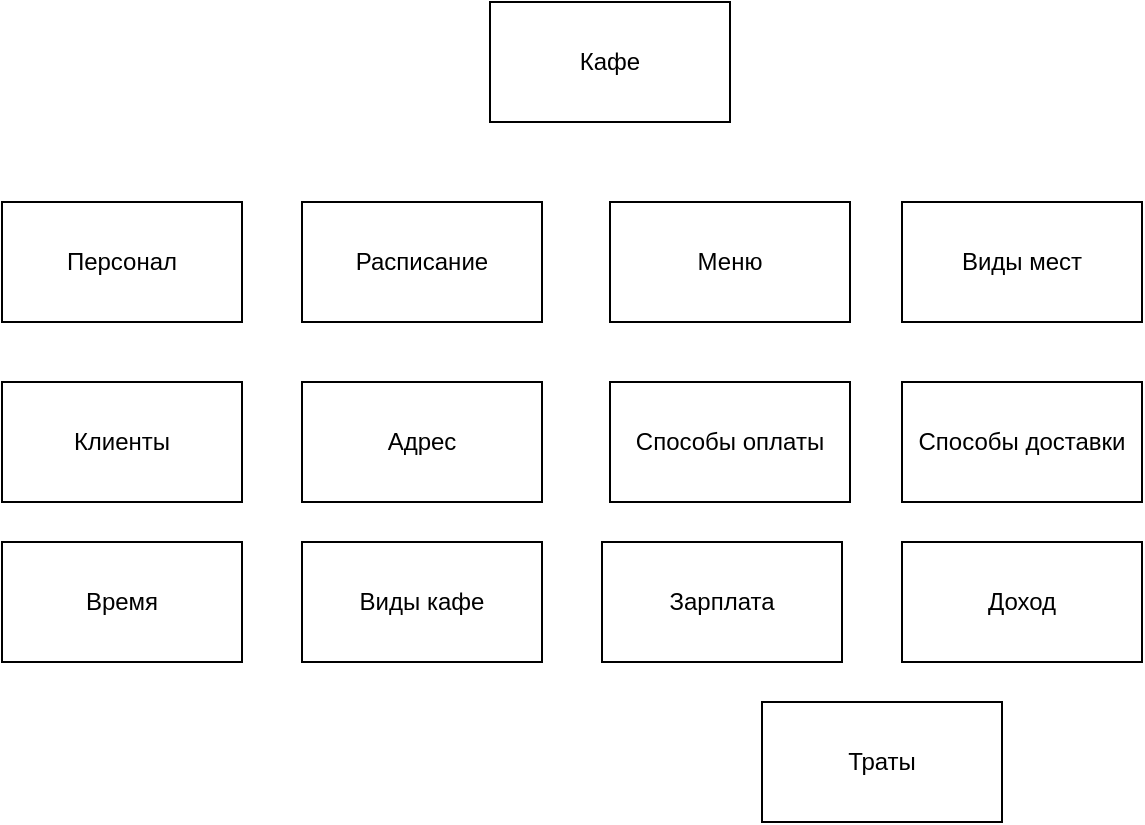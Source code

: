 <mxfile version="20.5.1" type="device" pages="3"><diagram id="cCAOl8lDraSoDl5zudFF" name="Страница 1"><mxGraphModel dx="763" dy="397" grid="1" gridSize="10" guides="1" tooltips="1" connect="1" arrows="1" fold="1" page="1" pageScale="1" pageWidth="827" pageHeight="1169" math="0" shadow="0"><root><mxCell id="0"/><mxCell id="1" parent="0"/><mxCell id="7pcDBhsa7d6aSbniwN7m-1" value="Кафе" style="rounded=0;whiteSpace=wrap;html=1;" parent="1" vertex="1"><mxGeometry x="354" y="30" width="120" height="60" as="geometry"/></mxCell><mxCell id="7pcDBhsa7d6aSbniwN7m-2" value="Персонал" style="whiteSpace=wrap;html=1;" parent="1" vertex="1"><mxGeometry x="110" y="130" width="120" height="60" as="geometry"/></mxCell><mxCell id="7pcDBhsa7d6aSbniwN7m-3" value="Расписание" style="whiteSpace=wrap;html=1;" parent="1" vertex="1"><mxGeometry x="260" y="130" width="120" height="60" as="geometry"/></mxCell><mxCell id="7pcDBhsa7d6aSbniwN7m-6" value="Меню" style="whiteSpace=wrap;html=1;" parent="1" vertex="1"><mxGeometry x="414" y="130" width="120" height="60" as="geometry"/></mxCell><mxCell id="7pcDBhsa7d6aSbniwN7m-7" value="Клиенты" style="whiteSpace=wrap;html=1;" parent="1" vertex="1"><mxGeometry x="110" y="220" width="120" height="60" as="geometry"/></mxCell><mxCell id="7pcDBhsa7d6aSbniwN7m-8" value="Время" style="whiteSpace=wrap;html=1;" parent="1" vertex="1"><mxGeometry x="110" y="300" width="120" height="60" as="geometry"/></mxCell><mxCell id="7pcDBhsa7d6aSbniwN7m-12" value="Способы оплаты" style="whiteSpace=wrap;html=1;" parent="1" vertex="1"><mxGeometry x="414" y="220" width="120" height="60" as="geometry"/></mxCell><mxCell id="7pcDBhsa7d6aSbniwN7m-13" value="Способы доставки" style="whiteSpace=wrap;html=1;" parent="1" vertex="1"><mxGeometry x="560" y="220" width="120" height="60" as="geometry"/></mxCell><mxCell id="7pcDBhsa7d6aSbniwN7m-14" value="Виды мест" style="whiteSpace=wrap;html=1;" parent="1" vertex="1"><mxGeometry x="560" y="130" width="120" height="60" as="geometry"/></mxCell><mxCell id="7pcDBhsa7d6aSbniwN7m-15" value="Адрес" style="whiteSpace=wrap;html=1;" parent="1" vertex="1"><mxGeometry x="260" y="220" width="120" height="60" as="geometry"/></mxCell><mxCell id="7pcDBhsa7d6aSbniwN7m-16" value="Виды кафе" style="whiteSpace=wrap;html=1;" parent="1" vertex="1"><mxGeometry x="260" y="300" width="120" height="60" as="geometry"/></mxCell><mxCell id="7pcDBhsa7d6aSbniwN7m-18" value="Зарплата" style="whiteSpace=wrap;html=1;" parent="1" vertex="1"><mxGeometry x="410" y="300" width="120" height="60" as="geometry"/></mxCell><mxCell id="7pcDBhsa7d6aSbniwN7m-21" value="Доход" style="whiteSpace=wrap;html=1;" parent="1" vertex="1"><mxGeometry x="560" y="300" width="120" height="60" as="geometry"/></mxCell><mxCell id="7pcDBhsa7d6aSbniwN7m-22" value="Траты" style="whiteSpace=wrap;html=1;" parent="1" vertex="1"><mxGeometry x="490" y="380" width="120" height="60" as="geometry"/></mxCell></root></mxGraphModel></diagram><diagram id="-bTb7w9OGUpNZHwX6kU6" name="Страница 2"><mxGraphModel dx="1375" dy="794" grid="1" gridSize="10" guides="1" tooltips="1" connect="1" arrows="1" fold="1" page="1" pageScale="1" pageWidth="827" pageHeight="1169" math="0" shadow="0"><root><mxCell id="0"/><mxCell id="1" parent="0"/><mxCell id="k_urT1iRYWiVhTavMhHC-1" value="Меню" style="swimlane;fontStyle=0;childLayout=stackLayout;horizontal=1;startSize=26;horizontalStack=0;resizeParent=1;resizeParentMax=0;resizeLast=0;collapsible=1;marginBottom=0;align=center;fontSize=14;" parent="1" vertex="1"><mxGeometry x="510" y="439" width="160" height="146" as="geometry"/></mxCell><mxCell id="k_urT1iRYWiVhTavMhHC-2" value="Горячее" style="text;strokeColor=none;fillColor=none;spacingLeft=4;spacingRight=4;overflow=hidden;rotatable=0;points=[[0,0.5],[1,0.5]];portConstraint=eastwest;fontSize=12;" parent="k_urT1iRYWiVhTavMhHC-1" vertex="1"><mxGeometry y="26" width="160" height="30" as="geometry"/></mxCell><mxCell id="k_urT1iRYWiVhTavMhHC-3" value="Салаты" style="text;strokeColor=none;fillColor=none;spacingLeft=4;spacingRight=4;overflow=hidden;rotatable=0;points=[[0,0.5],[1,0.5]];portConstraint=eastwest;fontSize=12;" parent="k_urT1iRYWiVhTavMhHC-1" vertex="1"><mxGeometry y="56" width="160" height="30" as="geometry"/></mxCell><mxCell id="k_urT1iRYWiVhTavMhHC-4" value="Фастфуд" style="text;strokeColor=none;fillColor=none;spacingLeft=4;spacingRight=4;overflow=hidden;rotatable=0;points=[[0,0.5],[1,0.5]];portConstraint=eastwest;fontSize=12;" parent="k_urT1iRYWiVhTavMhHC-1" vertex="1"><mxGeometry y="86" width="160" height="30" as="geometry"/></mxCell><mxCell id="V0fQTQ9zOKY0-W5cjMM2-5" value="Напитки" style="text;strokeColor=none;fillColor=none;spacingLeft=4;spacingRight=4;overflow=hidden;rotatable=0;points=[[0,0.5],[1,0.5]];portConstraint=eastwest;fontSize=12;" parent="k_urT1iRYWiVhTavMhHC-1" vertex="1"><mxGeometry y="116" width="160" height="30" as="geometry"/></mxCell><mxCell id="0r_0fBT48AEg1YIu8N-R-1" value="Персонал" style="swimlane;fontStyle=0;childLayout=stackLayout;horizontal=1;startSize=26;horizontalStack=0;resizeParent=1;resizeParentMax=0;resizeLast=0;collapsible=1;marginBottom=0;align=center;fontSize=14;" parent="1" vertex="1"><mxGeometry x="10" y="340" width="160" height="206" as="geometry"/></mxCell><mxCell id="0r_0fBT48AEg1YIu8N-R-2" value="Имя" style="text;strokeColor=none;fillColor=none;spacingLeft=4;spacingRight=4;overflow=hidden;rotatable=0;points=[[0,0.5],[1,0.5]];portConstraint=eastwest;fontSize=12;" parent="0r_0fBT48AEg1YIu8N-R-1" vertex="1"><mxGeometry y="26" width="160" height="30" as="geometry"/></mxCell><mxCell id="0r_0fBT48AEg1YIu8N-R-3" value="Пол" style="text;strokeColor=none;fillColor=none;spacingLeft=4;spacingRight=4;overflow=hidden;rotatable=0;points=[[0,0.5],[1,0.5]];portConstraint=eastwest;fontSize=12;" parent="0r_0fBT48AEg1YIu8N-R-1" vertex="1"><mxGeometry y="56" width="160" height="30" as="geometry"/></mxCell><mxCell id="0r_0fBT48AEg1YIu8N-R-4" value="Возраст" style="text;strokeColor=none;fillColor=none;spacingLeft=4;spacingRight=4;overflow=hidden;rotatable=0;points=[[0,0.5],[1,0.5]];portConstraint=eastwest;fontSize=12;" parent="0r_0fBT48AEg1YIu8N-R-1" vertex="1"><mxGeometry y="86" width="160" height="30" as="geometry"/></mxCell><mxCell id="SVDY0mAaCOpzy19-XLZF-5" value="Код специальности" style="text;strokeColor=none;fillColor=none;spacingLeft=4;spacingRight=4;overflow=hidden;rotatable=0;points=[[0,0.5],[1,0.5]];portConstraint=eastwest;fontSize=12;" parent="0r_0fBT48AEg1YIu8N-R-1" vertex="1"><mxGeometry y="116" width="160" height="30" as="geometry"/></mxCell><mxCell id="SVDY0mAaCOpzy19-XLZF-6" value="Опыт работы" style="text;strokeColor=none;fillColor=none;spacingLeft=4;spacingRight=4;overflow=hidden;rotatable=0;points=[[0,0.5],[1,0.5]];portConstraint=eastwest;fontSize=12;" parent="0r_0fBT48AEg1YIu8N-R-1" vertex="1"><mxGeometry y="146" width="160" height="30" as="geometry"/></mxCell><mxCell id="V0fQTQ9zOKY0-W5cjMM2-36" value="Смена" style="text;strokeColor=none;fillColor=none;spacingLeft=4;spacingRight=4;overflow=hidden;rotatable=0;points=[[0,0.5],[1,0.5]];portConstraint=eastwest;fontSize=12;" parent="0r_0fBT48AEg1YIu8N-R-1" vertex="1"><mxGeometry y="176" width="160" height="30" as="geometry"/></mxCell><mxCell id="6ljm9FhcU69ih9uZvK4G-1" value="Способы оплаты" style="swimlane;fontStyle=0;childLayout=stackLayout;horizontal=1;startSize=26;horizontalStack=0;resizeParent=1;resizeParentMax=0;resizeLast=0;collapsible=1;marginBottom=0;align=center;fontSize=14;" parent="1" vertex="1"><mxGeometry x="20" y="190" width="160" height="86" as="geometry"/></mxCell><mxCell id="6ljm9FhcU69ih9uZvK4G-2" value="Наличными" style="text;strokeColor=none;fillColor=none;spacingLeft=4;spacingRight=4;overflow=hidden;rotatable=0;points=[[0,0.5],[1,0.5]];portConstraint=eastwest;fontSize=12;" parent="6ljm9FhcU69ih9uZvK4G-1" vertex="1"><mxGeometry y="26" width="160" height="30" as="geometry"/></mxCell><mxCell id="6ljm9FhcU69ih9uZvK4G-3" value="Банковской картой" style="text;strokeColor=none;fillColor=none;spacingLeft=4;spacingRight=4;overflow=hidden;rotatable=0;points=[[0,0.5],[1,0.5]];portConstraint=eastwest;fontSize=12;" parent="6ljm9FhcU69ih9uZvK4G-1" vertex="1"><mxGeometry y="56" width="160" height="30" as="geometry"/></mxCell><mxCell id="NGruIiyh3eLNjuLBjHsb-2" value="Способы доставки" style="swimlane;fontStyle=0;childLayout=stackLayout;horizontal=1;startSize=26;horizontalStack=0;resizeParent=1;resizeParentMax=0;resizeLast=0;collapsible=1;marginBottom=0;align=center;fontSize=14;" parent="1" vertex="1"><mxGeometry x="540" y="110" width="160" height="116" as="geometry"/></mxCell><mxCell id="NGruIiyh3eLNjuLBjHsb-3" value="В кафе" style="text;strokeColor=none;fillColor=none;spacingLeft=4;spacingRight=4;overflow=hidden;rotatable=0;points=[[0,0.5],[1,0.5]];portConstraint=eastwest;fontSize=12;" parent="NGruIiyh3eLNjuLBjHsb-2" vertex="1"><mxGeometry y="26" width="160" height="30" as="geometry"/></mxCell><mxCell id="NGruIiyh3eLNjuLBjHsb-4" value="Самовынос" style="text;strokeColor=none;fillColor=none;spacingLeft=4;spacingRight=4;overflow=hidden;rotatable=0;points=[[0,0.5],[1,0.5]];portConstraint=eastwest;fontSize=12;" parent="NGruIiyh3eLNjuLBjHsb-2" vertex="1"><mxGeometry y="56" width="160" height="30" as="geometry"/></mxCell><mxCell id="NGruIiyh3eLNjuLBjHsb-5" value="Доставка курьером" style="text;strokeColor=none;fillColor=none;spacingLeft=4;spacingRight=4;overflow=hidden;rotatable=0;points=[[0,0.5],[1,0.5]];portConstraint=eastwest;fontSize=12;" parent="NGruIiyh3eLNjuLBjHsb-2" vertex="1"><mxGeometry y="86" width="160" height="30" as="geometry"/></mxCell><mxCell id="pn1Q7oq-rhphudu9pVuI-1" value="Расписание" style="swimlane;fontStyle=0;childLayout=stackLayout;horizontal=1;startSize=26;horizontalStack=0;resizeParent=1;resizeParentMax=0;resizeLast=0;collapsible=1;marginBottom=0;align=center;fontSize=14;" parent="1" vertex="1"><mxGeometry x="280" y="460" width="160" height="86" as="geometry"/></mxCell><mxCell id="pn1Q7oq-rhphudu9pVuI-2" value="Первая смена (8-18ч)" style="text;strokeColor=none;fillColor=none;spacingLeft=4;spacingRight=4;overflow=hidden;rotatable=0;points=[[0,0.5],[1,0.5]];portConstraint=eastwest;fontSize=12;" parent="pn1Q7oq-rhphudu9pVuI-1" vertex="1"><mxGeometry y="26" width="160" height="30" as="geometry"/></mxCell><mxCell id="pn1Q7oq-rhphudu9pVuI-3" value="Вторая смена (18-8ч)" style="text;strokeColor=none;fillColor=none;spacingLeft=4;spacingRight=4;overflow=hidden;rotatable=0;points=[[0,0.5],[1,0.5]];portConstraint=eastwest;fontSize=12;" parent="pn1Q7oq-rhphudu9pVuI-1" vertex="1"><mxGeometry y="56" width="160" height="30" as="geometry"/></mxCell><mxCell id="SVDY0mAaCOpzy19-XLZF-1" value="Специальности" style="swimlane;fontStyle=0;childLayout=stackLayout;horizontal=1;startSize=26;horizontalStack=0;resizeParent=1;resizeParentMax=0;resizeLast=0;collapsible=1;marginBottom=0;align=center;fontSize=14;" parent="1" vertex="1"><mxGeometry x="280" y="350" width="160" height="86" as="geometry"/></mxCell><mxCell id="SVDY0mAaCOpzy19-XLZF-2" value="Название специальности" style="text;strokeColor=none;fillColor=none;spacingLeft=4;spacingRight=4;overflow=hidden;rotatable=0;points=[[0,0.5],[1,0.5]];portConstraint=eastwest;fontSize=12;" parent="SVDY0mAaCOpzy19-XLZF-1" vertex="1"><mxGeometry y="26" width="160" height="30" as="geometry"/></mxCell><mxCell id="SVDY0mAaCOpzy19-XLZF-3" value="Код специальности" style="text;strokeColor=none;fillColor=none;spacingLeft=4;spacingRight=4;overflow=hidden;rotatable=0;points=[[0,0.5],[1,0.5]];portConstraint=eastwest;fontSize=12;" parent="SVDY0mAaCOpzy19-XLZF-1" vertex="1"><mxGeometry y="56" width="160" height="30" as="geometry"/></mxCell><mxCell id="SVDY0mAaCOpzy19-XLZF-7" value="" style="edgeStyle=entityRelationEdgeStyle;fontSize=12;html=1;endArrow=ERoneToMany;rounded=0;exitX=0.013;exitY=0.116;exitDx=0;exitDy=0;exitPerimeter=0;entryX=1;entryY=0.5;entryDx=0;entryDy=0;" parent="1" source="SVDY0mAaCOpzy19-XLZF-1" target="SVDY0mAaCOpzy19-XLZF-5" edge="1"><mxGeometry width="100" height="100" relative="1" as="geometry"><mxPoint x="180" y="690" as="sourcePoint"/><mxPoint x="280" y="590" as="targetPoint"/></mxGeometry></mxCell><mxCell id="V0fQTQ9zOKY0-W5cjMM2-1" value="Клиент" style="swimlane;fontStyle=0;childLayout=stackLayout;horizontal=1;startSize=26;horizontalStack=0;resizeParent=1;resizeParentMax=0;resizeLast=0;collapsible=1;marginBottom=0;align=center;fontSize=14;" parent="1" vertex="1"><mxGeometry x="290" y="110" width="160" height="116" as="geometry"/></mxCell><mxCell id="V0fQTQ9zOKY0-W5cjMM2-2" value="Номер заказа" style="text;strokeColor=none;fillColor=none;spacingLeft=4;spacingRight=4;overflow=hidden;rotatable=0;points=[[0,0.5],[1,0.5]];portConstraint=eastwest;fontSize=12;" parent="V0fQTQ9zOKY0-W5cjMM2-1" vertex="1"><mxGeometry y="26" width="160" height="30" as="geometry"/></mxCell><mxCell id="V0fQTQ9zOKY0-W5cjMM2-3" value="Способ оплаты" style="text;strokeColor=none;fillColor=none;spacingLeft=4;spacingRight=4;overflow=hidden;rotatable=0;points=[[0,0.5],[1,0.5]];portConstraint=eastwest;fontSize=12;" parent="V0fQTQ9zOKY0-W5cjMM2-1" vertex="1"><mxGeometry y="56" width="160" height="30" as="geometry"/></mxCell><mxCell id="V0fQTQ9zOKY0-W5cjMM2-4" value="Способы доставки" style="text;strokeColor=none;fillColor=none;spacingLeft=4;spacingRight=4;overflow=hidden;rotatable=0;points=[[0,0.5],[1,0.5]];portConstraint=eastwest;fontSize=12;" parent="V0fQTQ9zOKY0-W5cjMM2-1" vertex="1"><mxGeometry y="86" width="160" height="30" as="geometry"/></mxCell><mxCell id="V0fQTQ9zOKY0-W5cjMM2-6" value="Горячее" style="swimlane;fontStyle=0;childLayout=stackLayout;horizontal=1;startSize=26;horizontalStack=0;resizeParent=1;resizeParentMax=0;resizeLast=0;collapsible=1;marginBottom=0;align=center;fontSize=14;" parent="1" vertex="1"><mxGeometry x="750" y="290" width="160" height="116" as="geometry"/></mxCell><mxCell id="V0fQTQ9zOKY0-W5cjMM2-7" value="Лазанья" style="text;strokeColor=none;fillColor=none;spacingLeft=4;spacingRight=4;overflow=hidden;rotatable=0;points=[[0,0.5],[1,0.5]];portConstraint=eastwest;fontSize=12;" parent="V0fQTQ9zOKY0-W5cjMM2-6" vertex="1"><mxGeometry y="26" width="160" height="30" as="geometry"/></mxCell><mxCell id="V0fQTQ9zOKY0-W5cjMM2-8" value="Роллы" style="text;strokeColor=none;fillColor=none;spacingLeft=4;spacingRight=4;overflow=hidden;rotatable=0;points=[[0,0.5],[1,0.5]];portConstraint=eastwest;fontSize=12;" parent="V0fQTQ9zOKY0-W5cjMM2-6" vertex="1"><mxGeometry y="56" width="160" height="30" as="geometry"/></mxCell><mxCell id="V0fQTQ9zOKY0-W5cjMM2-9" value="Стейк" style="text;strokeColor=none;fillColor=none;spacingLeft=4;spacingRight=4;overflow=hidden;rotatable=0;points=[[0,0.5],[1,0.5]];portConstraint=eastwest;fontSize=12;" parent="V0fQTQ9zOKY0-W5cjMM2-6" vertex="1"><mxGeometry y="86" width="160" height="30" as="geometry"/></mxCell><mxCell id="V0fQTQ9zOKY0-W5cjMM2-10" value="Салаты" style="swimlane;fontStyle=0;childLayout=stackLayout;horizontal=1;startSize=26;horizontalStack=0;resizeParent=1;resizeParentMax=0;resizeLast=0;collapsible=1;marginBottom=0;align=center;fontSize=14;" parent="1" vertex="1"><mxGeometry x="910" y="420" width="160" height="116" as="geometry"/></mxCell><mxCell id="V0fQTQ9zOKY0-W5cjMM2-11" value="Цезарь" style="text;strokeColor=none;fillColor=none;spacingLeft=4;spacingRight=4;overflow=hidden;rotatable=0;points=[[0,0.5],[1,0.5]];portConstraint=eastwest;fontSize=12;" parent="V0fQTQ9zOKY0-W5cjMM2-10" vertex="1"><mxGeometry y="26" width="160" height="30" as="geometry"/></mxCell><mxCell id="V0fQTQ9zOKY0-W5cjMM2-12" value="Оливье" style="text;strokeColor=none;fillColor=none;spacingLeft=4;spacingRight=4;overflow=hidden;rotatable=0;points=[[0,0.5],[1,0.5]];portConstraint=eastwest;fontSize=12;" parent="V0fQTQ9zOKY0-W5cjMM2-10" vertex="1"><mxGeometry y="56" width="160" height="30" as="geometry"/></mxCell><mxCell id="V0fQTQ9zOKY0-W5cjMM2-13" value="Мимоза" style="text;strokeColor=none;fillColor=none;spacingLeft=4;spacingRight=4;overflow=hidden;rotatable=0;points=[[0,0.5],[1,0.5]];portConstraint=eastwest;fontSize=12;" parent="V0fQTQ9zOKY0-W5cjMM2-10" vertex="1"><mxGeometry y="86" width="160" height="30" as="geometry"/></mxCell><mxCell id="V0fQTQ9zOKY0-W5cjMM2-14" value="Фастфуд" style="swimlane;fontStyle=0;childLayout=stackLayout;horizontal=1;startSize=26;horizontalStack=0;resizeParent=1;resizeParentMax=0;resizeLast=0;collapsible=1;marginBottom=0;align=center;fontSize=14;" parent="1" vertex="1"><mxGeometry x="900" y="560" width="160" height="116" as="geometry"/></mxCell><mxCell id="V0fQTQ9zOKY0-W5cjMM2-15" value="Item 1" style="text;strokeColor=none;fillColor=none;spacingLeft=4;spacingRight=4;overflow=hidden;rotatable=0;points=[[0,0.5],[1,0.5]];portConstraint=eastwest;fontSize=12;" parent="V0fQTQ9zOKY0-W5cjMM2-14" vertex="1"><mxGeometry y="26" width="160" height="30" as="geometry"/></mxCell><mxCell id="V0fQTQ9zOKY0-W5cjMM2-16" value="Item 2" style="text;strokeColor=none;fillColor=none;spacingLeft=4;spacingRight=4;overflow=hidden;rotatable=0;points=[[0,0.5],[1,0.5]];portConstraint=eastwest;fontSize=12;" parent="V0fQTQ9zOKY0-W5cjMM2-14" vertex="1"><mxGeometry y="56" width="160" height="30" as="geometry"/></mxCell><mxCell id="V0fQTQ9zOKY0-W5cjMM2-17" value="Item 3" style="text;strokeColor=none;fillColor=none;spacingLeft=4;spacingRight=4;overflow=hidden;rotatable=0;points=[[0,0.5],[1,0.5]];portConstraint=eastwest;fontSize=12;" parent="V0fQTQ9zOKY0-W5cjMM2-14" vertex="1"><mxGeometry y="86" width="160" height="30" as="geometry"/></mxCell><mxCell id="V0fQTQ9zOKY0-W5cjMM2-18" value="Напитки" style="swimlane;fontStyle=0;childLayout=stackLayout;horizontal=1;startSize=26;horizontalStack=0;resizeParent=1;resizeParentMax=0;resizeLast=0;collapsible=1;marginBottom=0;align=center;fontSize=14;" parent="1" vertex="1"><mxGeometry x="770" y="690" width="160" height="116" as="geometry"/></mxCell><mxCell id="V0fQTQ9zOKY0-W5cjMM2-19" value="Чай" style="text;strokeColor=none;fillColor=none;spacingLeft=4;spacingRight=4;overflow=hidden;rotatable=0;points=[[0,0.5],[1,0.5]];portConstraint=eastwest;fontSize=12;" parent="V0fQTQ9zOKY0-W5cjMM2-18" vertex="1"><mxGeometry y="26" width="160" height="30" as="geometry"/></mxCell><mxCell id="V0fQTQ9zOKY0-W5cjMM2-20" value="Кофе" style="text;strokeColor=none;fillColor=none;spacingLeft=4;spacingRight=4;overflow=hidden;rotatable=0;points=[[0,0.5],[1,0.5]];portConstraint=eastwest;fontSize=12;" parent="V0fQTQ9zOKY0-W5cjMM2-18" vertex="1"><mxGeometry y="56" width="160" height="30" as="geometry"/></mxCell><mxCell id="V0fQTQ9zOKY0-W5cjMM2-21" value="Молочный коктейль" style="text;strokeColor=none;fillColor=none;spacingLeft=4;spacingRight=4;overflow=hidden;rotatable=0;points=[[0,0.5],[1,0.5]];portConstraint=eastwest;fontSize=12;" parent="V0fQTQ9zOKY0-W5cjMM2-18" vertex="1"><mxGeometry y="86" width="160" height="30" as="geometry"/></mxCell><mxCell id="V0fQTQ9zOKY0-W5cjMM2-22" value="" style="edgeStyle=entityRelationEdgeStyle;fontSize=12;html=1;endArrow=ERoneToMany;rounded=0;exitX=0;exitY=0.086;exitDx=0;exitDy=0;exitPerimeter=0;entryX=1;entryY=0.5;entryDx=0;entryDy=0;" parent="1" source="V0fQTQ9zOKY0-W5cjMM2-10" target="k_urT1iRYWiVhTavMhHC-3" edge="1"><mxGeometry width="100" height="100" relative="1" as="geometry"><mxPoint x="530" y="750" as="sourcePoint"/><mxPoint x="630" y="650" as="targetPoint"/></mxGeometry></mxCell><mxCell id="V0fQTQ9zOKY0-W5cjMM2-23" value="" style="edgeStyle=entityRelationEdgeStyle;fontSize=12;html=1;endArrow=ERoneToMany;rounded=0;entryX=1;entryY=0.5;entryDx=0;entryDy=0;exitX=-0.006;exitY=0.103;exitDx=0;exitDy=0;exitPerimeter=0;" parent="1" source="V0fQTQ9zOKY0-W5cjMM2-6" target="k_urT1iRYWiVhTavMhHC-2" edge="1"><mxGeometry width="100" height="100" relative="1" as="geometry"><mxPoint x="660" y="550" as="sourcePoint"/><mxPoint x="760" y="450" as="targetPoint"/></mxGeometry></mxCell><mxCell id="V0fQTQ9zOKY0-W5cjMM2-29" value="" style="edgeStyle=entityRelationEdgeStyle;fontSize=12;html=1;endArrow=ERoneToMany;rounded=0;exitX=-0.012;exitY=0.103;exitDx=0;exitDy=0;exitPerimeter=0;entryX=1;entryY=0.5;entryDx=0;entryDy=0;" parent="1" source="V0fQTQ9zOKY0-W5cjMM2-14" target="k_urT1iRYWiVhTavMhHC-4" edge="1"><mxGeometry width="100" height="100" relative="1" as="geometry"><mxPoint x="710" y="410" as="sourcePoint"/><mxPoint x="810" y="310" as="targetPoint"/></mxGeometry></mxCell><mxCell id="V0fQTQ9zOKY0-W5cjMM2-30" value="" style="edgeStyle=entityRelationEdgeStyle;fontSize=12;html=1;endArrow=ERoneToMany;rounded=0;exitX=-0.019;exitY=0.155;exitDx=0;exitDy=0;exitPerimeter=0;entryX=1;entryY=0.5;entryDx=0;entryDy=0;" parent="1" source="V0fQTQ9zOKY0-W5cjMM2-18" target="V0fQTQ9zOKY0-W5cjMM2-5" edge="1"><mxGeometry width="100" height="100" relative="1" as="geometry"><mxPoint x="950" y="600" as="sourcePoint"/><mxPoint x="1050" y="500" as="targetPoint"/></mxGeometry></mxCell><mxCell id="V0fQTQ9zOKY0-W5cjMM2-37" value="" style="edgeStyle=entityRelationEdgeStyle;fontSize=12;html=1;endArrow=ERoneToMany;rounded=0;exitX=-0.019;exitY=0.186;exitDx=0;exitDy=0;exitPerimeter=0;entryX=1;entryY=0.5;entryDx=0;entryDy=0;" parent="1" source="pn1Q7oq-rhphudu9pVuI-1" target="V0fQTQ9zOKY0-W5cjMM2-36" edge="1"><mxGeometry width="100" height="100" relative="1" as="geometry"><mxPoint x="120" y="740" as="sourcePoint"/><mxPoint x="220" y="640" as="targetPoint"/></mxGeometry></mxCell><mxCell id="u-FeoXOfjhZ1tgaxIEdu-4" value="Виды занимания места" style="swimlane;fontStyle=0;childLayout=stackLayout;horizontal=1;startSize=26;horizontalStack=0;resizeParent=1;resizeParentMax=0;resizeLast=0;collapsible=1;marginBottom=0;align=center;fontSize=14;" parent="1" vertex="1"><mxGeometry x="780" y="125" width="160" height="86" as="geometry"/></mxCell><mxCell id="u-FeoXOfjhZ1tgaxIEdu-5" value="Бронирование" style="text;strokeColor=none;fillColor=none;spacingLeft=4;spacingRight=4;overflow=hidden;rotatable=0;points=[[0,0.5],[1,0.5]];portConstraint=eastwest;fontSize=12;" parent="u-FeoXOfjhZ1tgaxIEdu-4" vertex="1"><mxGeometry y="26" width="160" height="30" as="geometry"/></mxCell><mxCell id="u-FeoXOfjhZ1tgaxIEdu-6" value="Свободное место в кафе" style="text;strokeColor=none;fillColor=none;spacingLeft=4;spacingRight=4;overflow=hidden;rotatable=0;points=[[0,0.5],[1,0.5]];portConstraint=eastwest;fontSize=12;" parent="u-FeoXOfjhZ1tgaxIEdu-4" vertex="1"><mxGeometry y="56" width="160" height="30" as="geometry"/></mxCell><mxCell id="u-FeoXOfjhZ1tgaxIEdu-9" value="" style="edgeStyle=entityRelationEdgeStyle;fontSize=12;html=1;endArrow=ERoneToMany;rounded=0;exitX=-0.019;exitY=0.138;exitDx=0;exitDy=0;exitPerimeter=0;entryX=1;entryY=0.5;entryDx=0;entryDy=0;" parent="1" source="NGruIiyh3eLNjuLBjHsb-2" target="V0fQTQ9zOKY0-W5cjMM2-4" edge="1"><mxGeometry width="100" height="100" relative="1" as="geometry"><mxPoint x="510" y="370" as="sourcePoint"/><mxPoint x="610" y="270" as="targetPoint"/></mxGeometry></mxCell><mxCell id="u-FeoXOfjhZ1tgaxIEdu-10" value="" style="edgeStyle=entityRelationEdgeStyle;fontSize=12;html=1;endArrow=ERoneToMany;rounded=0;entryX=1;entryY=0.5;entryDx=0;entryDy=0;exitX=0;exitY=0.116;exitDx=0;exitDy=0;exitPerimeter=0;" parent="1" source="u-FeoXOfjhZ1tgaxIEdu-4" target="NGruIiyh3eLNjuLBjHsb-3" edge="1"><mxGeometry width="100" height="100" relative="1" as="geometry"><mxPoint x="630" y="390" as="sourcePoint"/><mxPoint x="730" y="290" as="targetPoint"/></mxGeometry></mxCell><mxCell id="u-FeoXOfjhZ1tgaxIEdu-11" value="" style="edgeStyle=entityRelationEdgeStyle;fontSize=12;html=1;endArrow=ERoneToMany;rounded=0;exitX=1.006;exitY=0.151;exitDx=0;exitDy=0;exitPerimeter=0;entryX=0;entryY=0.5;entryDx=0;entryDy=0;" parent="1" source="6ljm9FhcU69ih9uZvK4G-1" target="V0fQTQ9zOKY0-W5cjMM2-3" edge="1"><mxGeometry width="100" height="100" relative="1" as="geometry"><mxPoint x="-30" y="500" as="sourcePoint"/><mxPoint x="70" y="400" as="targetPoint"/></mxGeometry></mxCell><mxCell id="u-FeoXOfjhZ1tgaxIEdu-12" value="" style="edgeStyle=entityRelationEdgeStyle;fontSize=12;html=1;endArrow=ERoneToMany;rounded=0;exitX=0.013;exitY=0.123;exitDx=0;exitDy=0;exitPerimeter=0;entryX=1;entryY=0.5;entryDx=0;entryDy=0;" parent="1" source="k_urT1iRYWiVhTavMhHC-1" target="V0fQTQ9zOKY0-W5cjMM2-2" edge="1"><mxGeometry width="100" height="100" relative="1" as="geometry"><mxPoint x="540" y="430" as="sourcePoint"/><mxPoint x="640" y="330" as="targetPoint"/></mxGeometry></mxCell></root></mxGraphModel></diagram><diagram id="JD9wJkRyV4W3LIDRn2nY" name="Страница 3"><mxGraphModel dx="1375" dy="794" grid="1" gridSize="10" guides="1" tooltips="1" connect="1" arrows="1" fold="1" page="1" pageScale="1" pageWidth="827" pageHeight="1169" math="0" shadow="0"><root><mxCell id="0"/><mxCell id="1" parent="0"/><mxCell id="gVyFFmZYkzb0sAvzTnHA-1" value="Блюда" style="swimlane;fontStyle=0;childLayout=stackLayout;horizontal=1;startSize=26;horizontalStack=0;resizeParent=1;resizeParentMax=0;resizeLast=0;collapsible=1;marginBottom=0;align=center;fontSize=14;" parent="1" vertex="1"><mxGeometry x="827" y="390" width="160" height="86" as="geometry"/></mxCell><mxCell id="gVyFFmZYkzb0sAvzTnHA-2" value="id" style="text;strokeColor=none;fillColor=none;spacingLeft=4;spacingRight=4;overflow=hidden;rotatable=0;points=[[0,0.5],[1,0.5]];portConstraint=eastwest;fontSize=12;" parent="gVyFFmZYkzb0sAvzTnHA-1" vertex="1"><mxGeometry y="26" width="160" height="30" as="geometry"/></mxCell><mxCell id="TSWlVv6M0PE7vm45i66F-1" value="Название" style="text;strokeColor=none;fillColor=none;spacingLeft=4;spacingRight=4;overflow=hidden;rotatable=0;points=[[0,0.5],[1,0.5]];portConstraint=eastwest;fontSize=12;" parent="gVyFFmZYkzb0sAvzTnHA-1" vertex="1"><mxGeometry y="56" width="160" height="30" as="geometry"/></mxCell><mxCell id="gVyFFmZYkzb0sAvzTnHA-5" value="Клиент" style="swimlane;fontStyle=0;childLayout=stackLayout;horizontal=1;startSize=26;horizontalStack=0;resizeParent=1;resizeParentMax=0;resizeLast=0;collapsible=1;marginBottom=0;align=center;fontSize=14;" parent="1" vertex="1"><mxGeometry x="26" y="380" width="160" height="56" as="geometry"/></mxCell><mxCell id="gVyFFmZYkzb0sAvzTnHA-6" value="id" style="text;strokeColor=none;fillColor=none;spacingLeft=4;spacingRight=4;overflow=hidden;rotatable=0;points=[[0,0.5],[1,0.5]];portConstraint=eastwest;fontSize=12;" parent="gVyFFmZYkzb0sAvzTnHA-5" vertex="1"><mxGeometry y="26" width="160" height="30" as="geometry"/></mxCell><mxCell id="KJG1EZ4Rnb2HF7-_9CEb-1" value="Персонал" style="swimlane;fontStyle=0;childLayout=stackLayout;horizontal=1;startSize=26;horizontalStack=0;resizeParent=1;resizeParentMax=0;resizeLast=0;collapsible=1;marginBottom=0;align=center;fontSize=14;" parent="1" vertex="1"><mxGeometry x="26" y="100" width="160" height="236" as="geometry"/></mxCell><mxCell id="TSWlVv6M0PE7vm45i66F-8" value="id" style="text;strokeColor=none;fillColor=none;spacingLeft=4;spacingRight=4;overflow=hidden;rotatable=0;points=[[0,0.5],[1,0.5]];portConstraint=eastwest;fontSize=12;" parent="KJG1EZ4Rnb2HF7-_9CEb-1" vertex="1"><mxGeometry y="26" width="160" height="30" as="geometry"/></mxCell><mxCell id="KJG1EZ4Rnb2HF7-_9CEb-2" value="ФИО" style="text;strokeColor=none;fillColor=none;spacingLeft=4;spacingRight=4;overflow=hidden;rotatable=0;points=[[0,0.5],[1,0.5]];portConstraint=eastwest;fontSize=12;" parent="KJG1EZ4Rnb2HF7-_9CEb-1" vertex="1"><mxGeometry y="56" width="160" height="30" as="geometry"/></mxCell><mxCell id="KJG1EZ4Rnb2HF7-_9CEb-3" value="Пол" style="text;strokeColor=none;fillColor=none;spacingLeft=4;spacingRight=4;overflow=hidden;rotatable=0;points=[[0,0.5],[1,0.5]];portConstraint=eastwest;fontSize=12;" parent="KJG1EZ4Rnb2HF7-_9CEb-1" vertex="1"><mxGeometry y="86" width="160" height="30" as="geometry"/></mxCell><mxCell id="KJG1EZ4Rnb2HF7-_9CEb-4" value="Возраст" style="text;strokeColor=none;fillColor=none;spacingLeft=4;spacingRight=4;overflow=hidden;rotatable=0;points=[[0,0.5],[1,0.5]];portConstraint=eastwest;fontSize=12;" parent="KJG1EZ4Rnb2HF7-_9CEb-1" vertex="1"><mxGeometry y="116" width="160" height="30" as="geometry"/></mxCell><mxCell id="Q6WBblpgjjYCzVU_sJwA-14" value="Стаж" style="text;strokeColor=none;fillColor=none;spacingLeft=4;spacingRight=4;overflow=hidden;rotatable=0;points=[[0,0.5],[1,0.5]];portConstraint=eastwest;fontSize=12;" parent="KJG1EZ4Rnb2HF7-_9CEb-1" vertex="1"><mxGeometry y="146" width="160" height="30" as="geometry"/></mxCell><mxCell id="Q6WBblpgjjYCzVU_sJwA-15" value="Специальность" style="text;strokeColor=none;fillColor=none;spacingLeft=4;spacingRight=4;overflow=hidden;rotatable=0;points=[[0,0.5],[1,0.5]];portConstraint=eastwest;fontSize=12;" parent="KJG1EZ4Rnb2HF7-_9CEb-1" vertex="1"><mxGeometry y="176" width="160" height="30" as="geometry"/></mxCell><mxCell id="Q6WBblpgjjYCzVU_sJwA-16" value="Смена" style="text;strokeColor=none;fillColor=none;spacingLeft=4;spacingRight=4;overflow=hidden;rotatable=0;points=[[0,0.5],[1,0.5]];portConstraint=eastwest;fontSize=12;" parent="KJG1EZ4Rnb2HF7-_9CEb-1" vertex="1"><mxGeometry y="206" width="160" height="30" as="geometry"/></mxCell><mxCell id="IWSqBs-jxRGR7v__rw9u-1" value="Специальности" style="swimlane;fontStyle=0;childLayout=stackLayout;horizontal=1;startSize=26;horizontalStack=0;resizeParent=1;resizeParentMax=0;resizeLast=0;collapsible=1;marginBottom=0;align=center;fontSize=14;" parent="1" vertex="1"><mxGeometry x="266" y="150" width="160" height="86" as="geometry"/></mxCell><mxCell id="IWSqBs-jxRGR7v__rw9u-2" value="id" style="text;strokeColor=none;fillColor=none;spacingLeft=4;spacingRight=4;overflow=hidden;rotatable=0;points=[[0,0.5],[1,0.5]];portConstraint=eastwest;fontSize=12;" parent="IWSqBs-jxRGR7v__rw9u-1" vertex="1"><mxGeometry y="26" width="160" height="30" as="geometry"/></mxCell><mxCell id="IWSqBs-jxRGR7v__rw9u-3" value="Названия" style="text;strokeColor=none;fillColor=none;spacingLeft=4;spacingRight=4;overflow=hidden;rotatable=0;points=[[0,0.5],[1,0.5]];portConstraint=eastwest;fontSize=12;" parent="IWSqBs-jxRGR7v__rw9u-1" vertex="1"><mxGeometry y="56" width="160" height="30" as="geometry"/></mxCell><mxCell id="XUiqeTqimzFIzFJh61sv-1" value="Смены" style="swimlane;fontStyle=0;childLayout=stackLayout;horizontal=1;startSize=26;horizontalStack=0;resizeParent=1;resizeParentMax=0;resizeLast=0;collapsible=1;marginBottom=0;align=center;fontSize=14;" parent="1" vertex="1"><mxGeometry x="270" y="250" width="160" height="86" as="geometry"/></mxCell><mxCell id="XUiqeTqimzFIzFJh61sv-2" value="id" style="text;strokeColor=none;fillColor=none;spacingLeft=4;spacingRight=4;overflow=hidden;rotatable=0;points=[[0,0.5],[1,0.5]];portConstraint=eastwest;fontSize=12;" parent="XUiqeTqimzFIzFJh61sv-1" vertex="1"><mxGeometry y="26" width="160" height="30" as="geometry"/></mxCell><mxCell id="XUiqeTqimzFIzFJh61sv-3" value="Время" style="text;strokeColor=none;fillColor=none;spacingLeft=4;spacingRight=4;overflow=hidden;rotatable=0;points=[[0,0.5],[1,0.5]];portConstraint=eastwest;fontSize=12;" parent="XUiqeTqimzFIzFJh61sv-1" vertex="1"><mxGeometry y="56" width="160" height="30" as="geometry"/></mxCell><mxCell id="gpTYlYYEooHUByaJ0Np7-1" value="Способы доставки" style="swimlane;fontStyle=0;childLayout=stackLayout;horizontal=1;startSize=26;horizontalStack=0;resizeParent=1;resizeParentMax=0;resizeLast=0;collapsible=1;marginBottom=0;align=center;fontSize=14;" parent="1" vertex="1"><mxGeometry x="50" y="510" width="160" height="86" as="geometry"/></mxCell><mxCell id="gpTYlYYEooHUByaJ0Np7-2" value="id" style="text;strokeColor=none;fillColor=none;spacingLeft=4;spacingRight=4;overflow=hidden;rotatable=0;points=[[0,0.5],[1,0.5]];portConstraint=eastwest;fontSize=12;" parent="gpTYlYYEooHUByaJ0Np7-1" vertex="1"><mxGeometry y="26" width="160" height="30" as="geometry"/></mxCell><mxCell id="gpTYlYYEooHUByaJ0Np7-3" value="Название" style="text;strokeColor=none;fillColor=none;spacingLeft=4;spacingRight=4;overflow=hidden;rotatable=0;points=[[0,0.5],[1,0.5]];portConstraint=eastwest;fontSize=12;" parent="gpTYlYYEooHUByaJ0Np7-1" vertex="1"><mxGeometry y="56" width="160" height="30" as="geometry"/></mxCell><mxCell id="Q6WBblpgjjYCzVU_sJwA-17" value="" style="edgeStyle=entityRelationEdgeStyle;fontSize=12;html=1;endArrow=ERoneToMany;rounded=0;exitX=0;exitY=0.5;exitDx=0;exitDy=0;entryX=1;entryY=0.5;entryDx=0;entryDy=0;" parent="1" source="IWSqBs-jxRGR7v__rw9u-2" target="Q6WBblpgjjYCzVU_sJwA-15" edge="1"><mxGeometry width="100" height="100" relative="1" as="geometry"><mxPoint x="126" y="490" as="sourcePoint"/><mxPoint x="226" y="390" as="targetPoint"/></mxGeometry></mxCell><mxCell id="Q6WBblpgjjYCzVU_sJwA-18" value="" style="edgeStyle=entityRelationEdgeStyle;fontSize=12;html=1;endArrow=ERoneToMany;rounded=0;exitX=0;exitY=0.5;exitDx=0;exitDy=0;entryX=1;entryY=0.5;entryDx=0;entryDy=0;" parent="1" source="XUiqeTqimzFIzFJh61sv-2" target="Q6WBblpgjjYCzVU_sJwA-16" edge="1"><mxGeometry width="100" height="100" relative="1" as="geometry"><mxPoint x="66" y="540" as="sourcePoint"/><mxPoint x="166" y="440" as="targetPoint"/></mxGeometry></mxCell><mxCell id="Q6WBblpgjjYCzVU_sJwA-19" value="Заказ" style="swimlane;fontStyle=0;childLayout=stackLayout;horizontal=1;startSize=26;horizontalStack=0;resizeParent=1;resizeParentMax=0;resizeLast=0;collapsible=1;marginBottom=0;align=center;fontSize=14;" parent="1" vertex="1"><mxGeometry x="270" y="390" width="160" height="176" as="geometry"/></mxCell><mxCell id="Q6WBblpgjjYCzVU_sJwA-36" value="id клиента" style="text;strokeColor=none;fillColor=none;spacingLeft=4;spacingRight=4;overflow=hidden;rotatable=0;points=[[0,0.5],[1,0.5]];portConstraint=eastwest;fontSize=12;" parent="Q6WBblpgjjYCzVU_sJwA-19" vertex="1"><mxGeometry y="26" width="160" height="30" as="geometry"/></mxCell><mxCell id="Q6WBblpgjjYCzVU_sJwA-21" value="Блюда" style="text;strokeColor=none;fillColor=none;spacingLeft=4;spacingRight=4;overflow=hidden;rotatable=0;points=[[0,0.5],[1,0.5]];portConstraint=eastwest;fontSize=12;" parent="Q6WBblpgjjYCzVU_sJwA-19" vertex="1"><mxGeometry y="56" width="160" height="30" as="geometry"/></mxCell><mxCell id="Q6WBblpgjjYCzVU_sJwA-23" value="Способ оплаты" style="text;strokeColor=none;fillColor=none;spacingLeft=4;spacingRight=4;overflow=hidden;rotatable=0;points=[[0,0.5],[1,0.5]];portConstraint=eastwest;fontSize=12;" parent="Q6WBblpgjjYCzVU_sJwA-19" vertex="1"><mxGeometry y="86" width="160" height="30" as="geometry"/></mxCell><mxCell id="Q6WBblpgjjYCzVU_sJwA-24" value="Способ доставки" style="text;strokeColor=none;fillColor=none;spacingLeft=4;spacingRight=4;overflow=hidden;rotatable=0;points=[[0,0.5],[1,0.5]];portConstraint=eastwest;fontSize=12;" parent="Q6WBblpgjjYCzVU_sJwA-19" vertex="1"><mxGeometry y="116" width="160" height="30" as="geometry"/></mxCell><mxCell id="TSWlVv6M0PE7vm45i66F-3" value="Столы" style="text;strokeColor=none;fillColor=none;spacingLeft=4;spacingRight=4;overflow=hidden;rotatable=0;points=[[0,0.5],[1,0.5]];portConstraint=eastwest;fontSize=12;" parent="Q6WBblpgjjYCzVU_sJwA-19" vertex="1"><mxGeometry y="146" width="160" height="30" as="geometry"/></mxCell><mxCell id="Q6WBblpgjjYCzVU_sJwA-28" value="Способ оплаты" style="swimlane;fontStyle=0;childLayout=stackLayout;horizontal=1;startSize=26;horizontalStack=0;resizeParent=1;resizeParentMax=0;resizeLast=0;collapsible=1;marginBottom=0;align=center;fontSize=14;" parent="1" vertex="1"><mxGeometry x="550" y="560" width="160" height="86" as="geometry"/></mxCell><mxCell id="Q6WBblpgjjYCzVU_sJwA-29" value="id" style="text;strokeColor=none;fillColor=none;spacingLeft=4;spacingRight=4;overflow=hidden;rotatable=0;points=[[0,0.5],[1,0.5]];portConstraint=eastwest;fontSize=12;" parent="Q6WBblpgjjYCzVU_sJwA-28" vertex="1"><mxGeometry y="26" width="160" height="30" as="geometry"/></mxCell><mxCell id="Q6WBblpgjjYCzVU_sJwA-30" value="Название" style="text;strokeColor=none;fillColor=none;spacingLeft=4;spacingRight=4;overflow=hidden;rotatable=0;points=[[0,0.5],[1,0.5]];portConstraint=eastwest;fontSize=12;" parent="Q6WBblpgjjYCzVU_sJwA-28" vertex="1"><mxGeometry y="56" width="160" height="30" as="geometry"/></mxCell><mxCell id="Q6WBblpgjjYCzVU_sJwA-32" value="" style="edgeStyle=entityRelationEdgeStyle;fontSize=12;html=1;endArrow=ERoneToMany;rounded=0;exitX=0;exitY=0.5;exitDx=0;exitDy=0;entryX=1;entryY=0.5;entryDx=0;entryDy=0;" parent="1" source="Q6WBblpgjjYCzVU_sJwA-29" target="Q6WBblpgjjYCzVU_sJwA-23" edge="1"><mxGeometry width="100" height="100" relative="1" as="geometry"><mxPoint x="670" y="690" as="sourcePoint"/><mxPoint x="770" y="590" as="targetPoint"/></mxGeometry></mxCell><mxCell id="Q6WBblpgjjYCzVU_sJwA-33" value="" style="edgeStyle=entityRelationEdgeStyle;fontSize=12;html=1;endArrow=ERoneToMany;rounded=0;exitX=1;exitY=0.5;exitDx=0;exitDy=0;entryX=0;entryY=0.5;entryDx=0;entryDy=0;" parent="1" source="gpTYlYYEooHUByaJ0Np7-2" target="Q6WBblpgjjYCzVU_sJwA-24" edge="1"><mxGeometry width="100" height="100" relative="1" as="geometry"><mxPoint x="490" y="730" as="sourcePoint"/><mxPoint x="590" y="630" as="targetPoint"/></mxGeometry></mxCell><mxCell id="Q6WBblpgjjYCzVU_sJwA-38" value="" style="edgeStyle=entityRelationEdgeStyle;fontSize=12;html=1;endArrow=ERoneToMany;rounded=0;exitX=0;exitY=0.5;exitDx=0;exitDy=0;entryX=1;entryY=0.5;entryDx=0;entryDy=0;" parent="1" source="Q6WBblpgjjYCzVU_sJwA-36" target="gVyFFmZYkzb0sAvzTnHA-6" edge="1"><mxGeometry width="100" height="100" relative="1" as="geometry"><mxPoint x="400" y="530" as="sourcePoint"/><mxPoint x="500" y="430" as="targetPoint"/></mxGeometry></mxCell><mxCell id="TSWlVv6M0PE7vm45i66F-2" value="" style="endArrow=none;dashed=1;html=1;rounded=0;" parent="1" edge="1"><mxGeometry width="50" height="50" relative="1" as="geometry"><mxPoint y="360" as="sourcePoint"/><mxPoint x="820" y="360" as="targetPoint"/></mxGeometry></mxCell><mxCell id="TSWlVv6M0PE7vm45i66F-4" value="Блюда в заказе" style="swimlane;fontStyle=0;childLayout=stackLayout;horizontal=1;startSize=26;horizontalStack=0;resizeParent=1;resizeParentMax=0;resizeLast=0;collapsible=1;marginBottom=0;align=center;fontSize=14;" parent="1" vertex="1"><mxGeometry x="530" y="390" width="160" height="116" as="geometry"/></mxCell><mxCell id="TSWlVv6M0PE7vm45i66F-5" value="id" style="text;strokeColor=none;fillColor=none;spacingLeft=4;spacingRight=4;overflow=hidden;rotatable=0;points=[[0,0.5],[1,0.5]];portConstraint=eastwest;fontSize=12;" parent="TSWlVv6M0PE7vm45i66F-4" vertex="1"><mxGeometry y="26" width="160" height="30" as="geometry"/></mxCell><mxCell id="TSWlVv6M0PE7vm45i66F-6" value="блюда" style="text;strokeColor=none;fillColor=none;spacingLeft=4;spacingRight=4;overflow=hidden;rotatable=0;points=[[0,0.5],[1,0.5]];portConstraint=eastwest;fontSize=12;" parent="TSWlVv6M0PE7vm45i66F-4" vertex="1"><mxGeometry y="56" width="160" height="30" as="geometry"/></mxCell><mxCell id="TSWlVv6M0PE7vm45i66F-13" value="заказ" style="text;strokeColor=none;fillColor=none;spacingLeft=4;spacingRight=4;overflow=hidden;rotatable=0;points=[[0,0.5],[1,0.5]];portConstraint=eastwest;fontSize=12;" parent="TSWlVv6M0PE7vm45i66F-4" vertex="1"><mxGeometry y="86" width="160" height="30" as="geometry"/></mxCell><mxCell id="TSWlVv6M0PE7vm45i66F-11" value="" style="edgeStyle=entityRelationEdgeStyle;fontSize=12;html=1;endArrow=ERoneToMany;rounded=0;exitX=0;exitY=0.5;exitDx=0;exitDy=0;entryX=1;entryY=0.5;entryDx=0;entryDy=0;" parent="1" source="TSWlVv6M0PE7vm45i66F-5" target="Q6WBblpgjjYCzVU_sJwA-21" edge="1"><mxGeometry width="100" height="100" relative="1" as="geometry"><mxPoint x="170" y="760" as="sourcePoint"/><mxPoint x="270" y="660" as="targetPoint"/></mxGeometry></mxCell><mxCell id="TSWlVv6M0PE7vm45i66F-14" value="" style="edgeStyle=entityRelationEdgeStyle;fontSize=12;html=1;endArrow=ERoneToMany;rounded=0;exitX=0;exitY=0.5;exitDx=0;exitDy=0;entryX=1.013;entryY=0.8;entryDx=0;entryDy=0;entryPerimeter=0;" parent="1" source="gVyFFmZYkzb0sAvzTnHA-2" target="TSWlVv6M0PE7vm45i66F-6" edge="1"><mxGeometry width="100" height="100" relative="1" as="geometry"><mxPoint x="780" y="620" as="sourcePoint"/><mxPoint x="880" y="520" as="targetPoint"/></mxGeometry></mxCell><mxCell id="TSWlVv6M0PE7vm45i66F-15" value="" style="edgeStyle=entityRelationEdgeStyle;fontSize=12;html=1;endArrow=ERoneToMany;rounded=0;exitX=0;exitY=0.5;exitDx=0;exitDy=0;entryX=1;entryY=0.074;entryDx=0;entryDy=0;entryPerimeter=0;" parent="1" source="TSWlVv6M0PE7vm45i66F-13" target="Q6WBblpgjjYCzVU_sJwA-19" edge="1"><mxGeometry width="100" height="100" relative="1" as="geometry"><mxPoint x="760" y="620" as="sourcePoint"/><mxPoint x="860" y="520" as="targetPoint"/></mxGeometry></mxCell></root></mxGraphModel></diagram></mxfile>